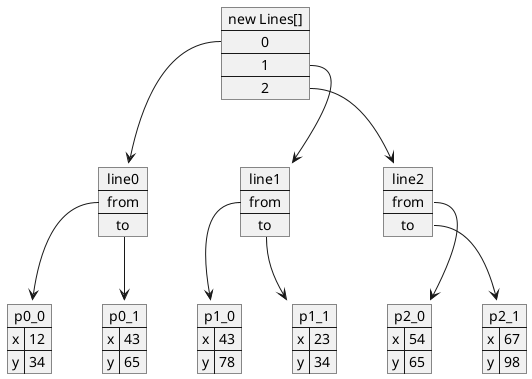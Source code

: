 
@startuml

top to bottom direction

map p0_0 {
  x => 12
  y => 34
}

map p0_1 {
  x => 43
  y => 65
}

map p1_0 {
  x => 43
  y => 78
}

map p1_1 {
  x => 23
  y => 34
}

map p2_0 {
  x => 54
  y => 65
}

map p2_1 {
  x => 67
  y => 98
}


map line0 {
 from *--> p0_0
 to *--> p0_1
}

map line1 {
 from *--> p1_0
 to *--> p1_1
}

map line2 {
 from *--> p2_0
 to *--> p2_1
}

map "new Lines[]" as Lines {
 0 *--> line0
 1 *--> line1
 2 *--> line2
}

@enduml

